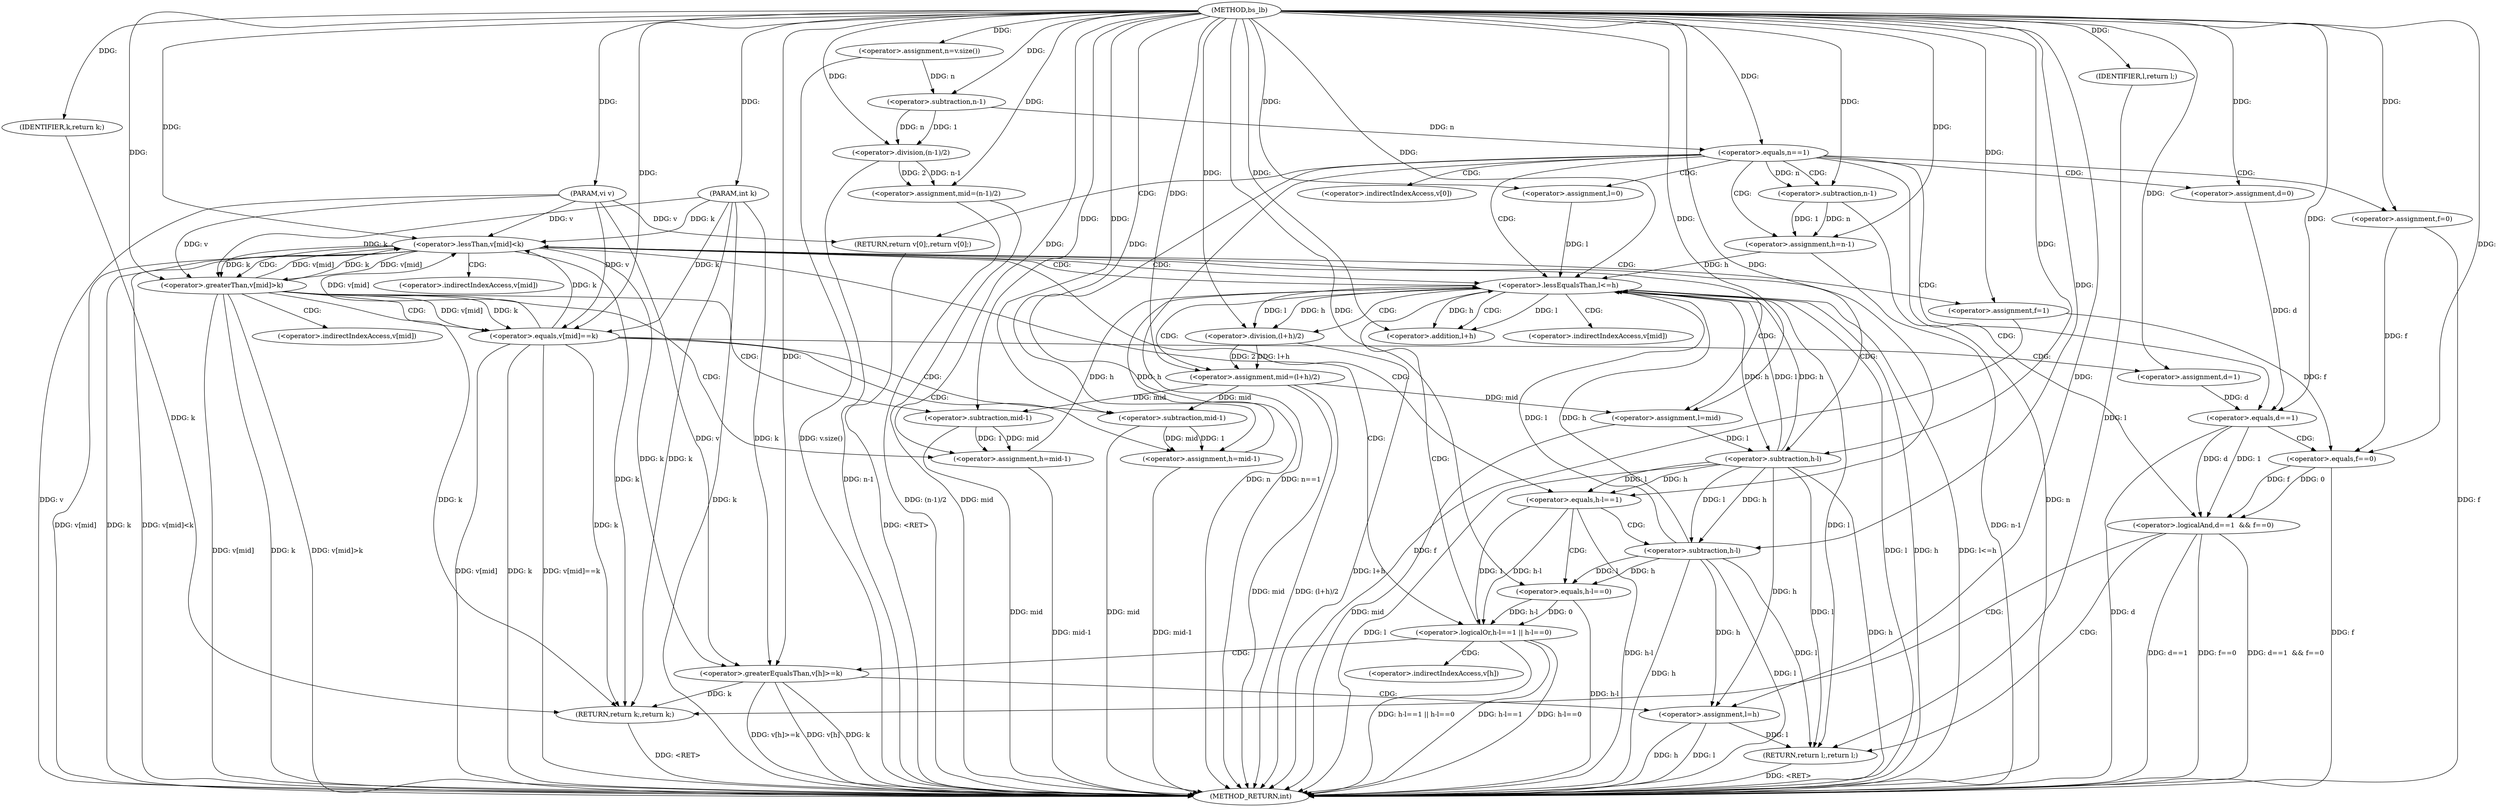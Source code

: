 digraph "bs_lb" {  
"1000786" [label = "(METHOD,bs_lb)" ]
"1000923" [label = "(METHOD_RETURN,int)" ]
"1000787" [label = "(PARAM,vi v)" ]
"1000788" [label = "(PARAM,int k)" ]
"1000791" [label = "(<operator>.assignment,n=v.size())" ]
"1000795" [label = "(<operator>.assignment,mid=(n-1)/2)" ]
"1000803" [label = "(<operator>.equals,n==1)" ]
"1000806" [label = "(RETURN,return v[0];,return v[0];)" ]
"1000797" [label = "(<operator>.division,(n-1)/2)" ]
"1000798" [label = "(<operator>.subtraction,n-1)" ]
"1000813" [label = "(<operator>.assignment,l=0)" ]
"1000817" [label = "(<operator>.assignment,h=n-1)" ]
"1000823" [label = "(<operator>.assignment,d=0)" ]
"1000827" [label = "(<operator>.assignment,f=0)" ]
"1000831" [label = "(<operator>.lessEqualsThan,l<=h)" ]
"1000911" [label = "(<operator>.logicalAnd,d==1  && f==0)" ]
"1000918" [label = "(RETURN,return k;,return k;)" ]
"1000819" [label = "(<operator>.subtraction,n-1)" ]
"1000835" [label = "(<operator>.assignment,mid=(l+h)/2)" ]
"1000919" [label = "(IDENTIFIER,k,return k;)" ]
"1000921" [label = "(RETURN,return l;,return l;)" ]
"1000843" [label = "(<operator>.lessThan,v[mid]<k)" ]
"1000912" [label = "(<operator>.equals,d==1)" ]
"1000915" [label = "(<operator>.equals,f==0)" ]
"1000922" [label = "(IDENTIFIER,l,return l;)" ]
"1000837" [label = "(<operator>.division,(l+h)/2)" ]
"1000849" [label = "(<operator>.assignment,l=mid)" ]
"1000852" [label = "(<operator>.assignment,f=1)" ]
"1000838" [label = "(<operator>.addition,l+h)" ]
"1000856" [label = "(<operator>.logicalOr,h-l==1 || h-l==0)" ]
"1000883" [label = "(<operator>.greaterThan,v[mid]>k)" ]
"1000889" [label = "(<operator>.assignment,h=mid-1)" ]
"1000857" [label = "(<operator>.equals,h-l==1)" ]
"1000862" [label = "(<operator>.equals,h-l==0)" ]
"1000869" [label = "(<operator>.greaterEqualsThan,v[h]>=k)" ]
"1000896" [label = "(<operator>.equals,v[mid]==k)" ]
"1000858" [label = "(<operator>.subtraction,h-l)" ]
"1000863" [label = "(<operator>.subtraction,h-l)" ]
"1000891" [label = "(<operator>.subtraction,mid-1)" ]
"1000902" [label = "(<operator>.assignment,h=mid-1)" ]
"1000907" [label = "(<operator>.assignment,d=1)" ]
"1000877" [label = "(<operator>.assignment,l=h)" ]
"1000904" [label = "(<operator>.subtraction,mid-1)" ]
"1000807" [label = "(<operator>.indirectIndexAccess,v[0])" ]
"1000844" [label = "(<operator>.indirectIndexAccess,v[mid])" ]
"1000884" [label = "(<operator>.indirectIndexAccess,v[mid])" ]
"1000870" [label = "(<operator>.indirectIndexAccess,v[h])" ]
"1000897" [label = "(<operator>.indirectIndexAccess,v[mid])" ]
  "1000787" -> "1000923"  [ label = "DDG: v"] 
  "1000788" -> "1000923"  [ label = "DDG: k"] 
  "1000791" -> "1000923"  [ label = "DDG: v.size()"] 
  "1000795" -> "1000923"  [ label = "DDG: mid"] 
  "1000797" -> "1000923"  [ label = "DDG: n-1"] 
  "1000795" -> "1000923"  [ label = "DDG: (n-1)/2"] 
  "1000803" -> "1000923"  [ label = "DDG: n"] 
  "1000803" -> "1000923"  [ label = "DDG: n==1"] 
  "1000819" -> "1000923"  [ label = "DDG: n"] 
  "1000817" -> "1000923"  [ label = "DDG: n-1"] 
  "1000827" -> "1000923"  [ label = "DDG: f"] 
  "1000831" -> "1000923"  [ label = "DDG: l"] 
  "1000831" -> "1000923"  [ label = "DDG: h"] 
  "1000831" -> "1000923"  [ label = "DDG: l<=h"] 
  "1000835" -> "1000923"  [ label = "DDG: mid"] 
  "1000837" -> "1000923"  [ label = "DDG: l+h"] 
  "1000835" -> "1000923"  [ label = "DDG: (l+h)/2"] 
  "1000843" -> "1000923"  [ label = "DDG: v[mid]"] 
  "1000843" -> "1000923"  [ label = "DDG: k"] 
  "1000843" -> "1000923"  [ label = "DDG: v[mid]<k"] 
  "1000883" -> "1000923"  [ label = "DDG: v[mid]"] 
  "1000883" -> "1000923"  [ label = "DDG: k"] 
  "1000883" -> "1000923"  [ label = "DDG: v[mid]>k"] 
  "1000896" -> "1000923"  [ label = "DDG: v[mid]"] 
  "1000896" -> "1000923"  [ label = "DDG: k"] 
  "1000896" -> "1000923"  [ label = "DDG: v[mid]==k"] 
  "1000904" -> "1000923"  [ label = "DDG: mid"] 
  "1000902" -> "1000923"  [ label = "DDG: mid-1"] 
  "1000891" -> "1000923"  [ label = "DDG: mid"] 
  "1000889" -> "1000923"  [ label = "DDG: mid-1"] 
  "1000849" -> "1000923"  [ label = "DDG: mid"] 
  "1000852" -> "1000923"  [ label = "DDG: f"] 
  "1000858" -> "1000923"  [ label = "DDG: h"] 
  "1000858" -> "1000923"  [ label = "DDG: l"] 
  "1000857" -> "1000923"  [ label = "DDG: h-l"] 
  "1000856" -> "1000923"  [ label = "DDG: h-l==1"] 
  "1000863" -> "1000923"  [ label = "DDG: h"] 
  "1000863" -> "1000923"  [ label = "DDG: l"] 
  "1000862" -> "1000923"  [ label = "DDG: h-l"] 
  "1000856" -> "1000923"  [ label = "DDG: h-l==0"] 
  "1000856" -> "1000923"  [ label = "DDG: h-l==1 || h-l==0"] 
  "1000869" -> "1000923"  [ label = "DDG: v[h]"] 
  "1000869" -> "1000923"  [ label = "DDG: k"] 
  "1000869" -> "1000923"  [ label = "DDG: v[h]>=k"] 
  "1000877" -> "1000923"  [ label = "DDG: l"] 
  "1000877" -> "1000923"  [ label = "DDG: h"] 
  "1000912" -> "1000923"  [ label = "DDG: d"] 
  "1000911" -> "1000923"  [ label = "DDG: d==1"] 
  "1000915" -> "1000923"  [ label = "DDG: f"] 
  "1000911" -> "1000923"  [ label = "DDG: f==0"] 
  "1000911" -> "1000923"  [ label = "DDG: d==1  && f==0"] 
  "1000918" -> "1000923"  [ label = "DDG: <RET>"] 
  "1000921" -> "1000923"  [ label = "DDG: <RET>"] 
  "1000806" -> "1000923"  [ label = "DDG: <RET>"] 
  "1000786" -> "1000787"  [ label = "DDG: "] 
  "1000786" -> "1000788"  [ label = "DDG: "] 
  "1000786" -> "1000791"  [ label = "DDG: "] 
  "1000797" -> "1000795"  [ label = "DDG: 2"] 
  "1000797" -> "1000795"  [ label = "DDG: n-1"] 
  "1000786" -> "1000795"  [ label = "DDG: "] 
  "1000787" -> "1000806"  [ label = "DDG: v"] 
  "1000798" -> "1000797"  [ label = "DDG: 1"] 
  "1000798" -> "1000797"  [ label = "DDG: n"] 
  "1000786" -> "1000797"  [ label = "DDG: "] 
  "1000798" -> "1000803"  [ label = "DDG: n"] 
  "1000786" -> "1000803"  [ label = "DDG: "] 
  "1000791" -> "1000798"  [ label = "DDG: n"] 
  "1000786" -> "1000798"  [ label = "DDG: "] 
  "1000786" -> "1000813"  [ label = "DDG: "] 
  "1000819" -> "1000817"  [ label = "DDG: n"] 
  "1000819" -> "1000817"  [ label = "DDG: 1"] 
  "1000786" -> "1000823"  [ label = "DDG: "] 
  "1000786" -> "1000827"  [ label = "DDG: "] 
  "1000786" -> "1000817"  [ label = "DDG: "] 
  "1000919" -> "1000918"  [ label = "DDG: k"] 
  "1000843" -> "1000918"  [ label = "DDG: k"] 
  "1000883" -> "1000918"  [ label = "DDG: k"] 
  "1000896" -> "1000918"  [ label = "DDG: k"] 
  "1000869" -> "1000918"  [ label = "DDG: k"] 
  "1000788" -> "1000918"  [ label = "DDG: k"] 
  "1000803" -> "1000819"  [ label = "DDG: n"] 
  "1000786" -> "1000819"  [ label = "DDG: "] 
  "1000813" -> "1000831"  [ label = "DDG: l"] 
  "1000858" -> "1000831"  [ label = "DDG: l"] 
  "1000863" -> "1000831"  [ label = "DDG: l"] 
  "1000786" -> "1000831"  [ label = "DDG: "] 
  "1000817" -> "1000831"  [ label = "DDG: h"] 
  "1000902" -> "1000831"  [ label = "DDG: h"] 
  "1000889" -> "1000831"  [ label = "DDG: h"] 
  "1000858" -> "1000831"  [ label = "DDG: h"] 
  "1000863" -> "1000831"  [ label = "DDG: h"] 
  "1000837" -> "1000835"  [ label = "DDG: l+h"] 
  "1000837" -> "1000835"  [ label = "DDG: 2"] 
  "1000912" -> "1000911"  [ label = "DDG: 1"] 
  "1000912" -> "1000911"  [ label = "DDG: d"] 
  "1000915" -> "1000911"  [ label = "DDG: 0"] 
  "1000915" -> "1000911"  [ label = "DDG: f"] 
  "1000786" -> "1000919"  [ label = "DDG: "] 
  "1000922" -> "1000921"  [ label = "DDG: l"] 
  "1000831" -> "1000921"  [ label = "DDG: l"] 
  "1000858" -> "1000921"  [ label = "DDG: l"] 
  "1000863" -> "1000921"  [ label = "DDG: l"] 
  "1000877" -> "1000921"  [ label = "DDG: l"] 
  "1000786" -> "1000835"  [ label = "DDG: "] 
  "1000823" -> "1000912"  [ label = "DDG: d"] 
  "1000907" -> "1000912"  [ label = "DDG: d"] 
  "1000786" -> "1000912"  [ label = "DDG: "] 
  "1000827" -> "1000915"  [ label = "DDG: f"] 
  "1000852" -> "1000915"  [ label = "DDG: f"] 
  "1000786" -> "1000915"  [ label = "DDG: "] 
  "1000786" -> "1000922"  [ label = "DDG: "] 
  "1000831" -> "1000837"  [ label = "DDG: l"] 
  "1000786" -> "1000837"  [ label = "DDG: "] 
  "1000831" -> "1000837"  [ label = "DDG: h"] 
  "1000883" -> "1000843"  [ label = "DDG: v[mid]"] 
  "1000896" -> "1000843"  [ label = "DDG: v[mid]"] 
  "1000787" -> "1000843"  [ label = "DDG: v"] 
  "1000883" -> "1000843"  [ label = "DDG: k"] 
  "1000896" -> "1000843"  [ label = "DDG: k"] 
  "1000788" -> "1000843"  [ label = "DDG: k"] 
  "1000786" -> "1000843"  [ label = "DDG: "] 
  "1000835" -> "1000849"  [ label = "DDG: mid"] 
  "1000786" -> "1000849"  [ label = "DDG: "] 
  "1000786" -> "1000852"  [ label = "DDG: "] 
  "1000831" -> "1000838"  [ label = "DDG: l"] 
  "1000786" -> "1000838"  [ label = "DDG: "] 
  "1000831" -> "1000838"  [ label = "DDG: h"] 
  "1000857" -> "1000856"  [ label = "DDG: 1"] 
  "1000857" -> "1000856"  [ label = "DDG: h-l"] 
  "1000862" -> "1000856"  [ label = "DDG: 0"] 
  "1000862" -> "1000856"  [ label = "DDG: h-l"] 
  "1000843" -> "1000883"  [ label = "DDG: v[mid]"] 
  "1000787" -> "1000883"  [ label = "DDG: v"] 
  "1000843" -> "1000883"  [ label = "DDG: k"] 
  "1000788" -> "1000883"  [ label = "DDG: k"] 
  "1000786" -> "1000883"  [ label = "DDG: "] 
  "1000891" -> "1000889"  [ label = "DDG: 1"] 
  "1000891" -> "1000889"  [ label = "DDG: mid"] 
  "1000858" -> "1000857"  [ label = "DDG: l"] 
  "1000858" -> "1000857"  [ label = "DDG: h"] 
  "1000786" -> "1000857"  [ label = "DDG: "] 
  "1000863" -> "1000862"  [ label = "DDG: l"] 
  "1000863" -> "1000862"  [ label = "DDG: h"] 
  "1000786" -> "1000862"  [ label = "DDG: "] 
  "1000786" -> "1000889"  [ label = "DDG: "] 
  "1000786" -> "1000858"  [ label = "DDG: "] 
  "1000831" -> "1000858"  [ label = "DDG: h"] 
  "1000849" -> "1000858"  [ label = "DDG: l"] 
  "1000858" -> "1000863"  [ label = "DDG: h"] 
  "1000786" -> "1000863"  [ label = "DDG: "] 
  "1000858" -> "1000863"  [ label = "DDG: l"] 
  "1000787" -> "1000869"  [ label = "DDG: v"] 
  "1000843" -> "1000869"  [ label = "DDG: k"] 
  "1000788" -> "1000869"  [ label = "DDG: k"] 
  "1000786" -> "1000869"  [ label = "DDG: "] 
  "1000835" -> "1000891"  [ label = "DDG: mid"] 
  "1000786" -> "1000891"  [ label = "DDG: "] 
  "1000883" -> "1000896"  [ label = "DDG: v[mid]"] 
  "1000787" -> "1000896"  [ label = "DDG: v"] 
  "1000883" -> "1000896"  [ label = "DDG: k"] 
  "1000788" -> "1000896"  [ label = "DDG: k"] 
  "1000786" -> "1000896"  [ label = "DDG: "] 
  "1000904" -> "1000902"  [ label = "DDG: mid"] 
  "1000904" -> "1000902"  [ label = "DDG: 1"] 
  "1000786" -> "1000907"  [ label = "DDG: "] 
  "1000858" -> "1000877"  [ label = "DDG: h"] 
  "1000863" -> "1000877"  [ label = "DDG: h"] 
  "1000786" -> "1000877"  [ label = "DDG: "] 
  "1000786" -> "1000902"  [ label = "DDG: "] 
  "1000835" -> "1000904"  [ label = "DDG: mid"] 
  "1000786" -> "1000904"  [ label = "DDG: "] 
  "1000803" -> "1000807"  [ label = "CDG: "] 
  "1000803" -> "1000819"  [ label = "CDG: "] 
  "1000803" -> "1000823"  [ label = "CDG: "] 
  "1000803" -> "1000831"  [ label = "CDG: "] 
  "1000803" -> "1000806"  [ label = "CDG: "] 
  "1000803" -> "1000912"  [ label = "CDG: "] 
  "1000803" -> "1000817"  [ label = "CDG: "] 
  "1000803" -> "1000911"  [ label = "CDG: "] 
  "1000803" -> "1000813"  [ label = "CDG: "] 
  "1000803" -> "1000827"  [ label = "CDG: "] 
  "1000831" -> "1000838"  [ label = "CDG: "] 
  "1000831" -> "1000837"  [ label = "CDG: "] 
  "1000831" -> "1000835"  [ label = "CDG: "] 
  "1000831" -> "1000844"  [ label = "CDG: "] 
  "1000831" -> "1000843"  [ label = "CDG: "] 
  "1000911" -> "1000918"  [ label = "CDG: "] 
  "1000911" -> "1000921"  [ label = "CDG: "] 
  "1000912" -> "1000915"  [ label = "CDG: "] 
  "1000843" -> "1000858"  [ label = "CDG: "] 
  "1000843" -> "1000849"  [ label = "CDG: "] 
  "1000843" -> "1000884"  [ label = "CDG: "] 
  "1000843" -> "1000883"  [ label = "CDG: "] 
  "1000843" -> "1000831"  [ label = "CDG: "] 
  "1000843" -> "1000852"  [ label = "CDG: "] 
  "1000843" -> "1000856"  [ label = "CDG: "] 
  "1000843" -> "1000857"  [ label = "CDG: "] 
  "1000856" -> "1000869"  [ label = "CDG: "] 
  "1000856" -> "1000870"  [ label = "CDG: "] 
  "1000856" -> "1000831"  [ label = "CDG: "] 
  "1000883" -> "1000897"  [ label = "CDG: "] 
  "1000883" -> "1000896"  [ label = "CDG: "] 
  "1000883" -> "1000891"  [ label = "CDG: "] 
  "1000883" -> "1000889"  [ label = "CDG: "] 
  "1000857" -> "1000862"  [ label = "CDG: "] 
  "1000857" -> "1000863"  [ label = "CDG: "] 
  "1000869" -> "1000877"  [ label = "CDG: "] 
  "1000896" -> "1000902"  [ label = "CDG: "] 
  "1000896" -> "1000904"  [ label = "CDG: "] 
  "1000896" -> "1000907"  [ label = "CDG: "] 
}
